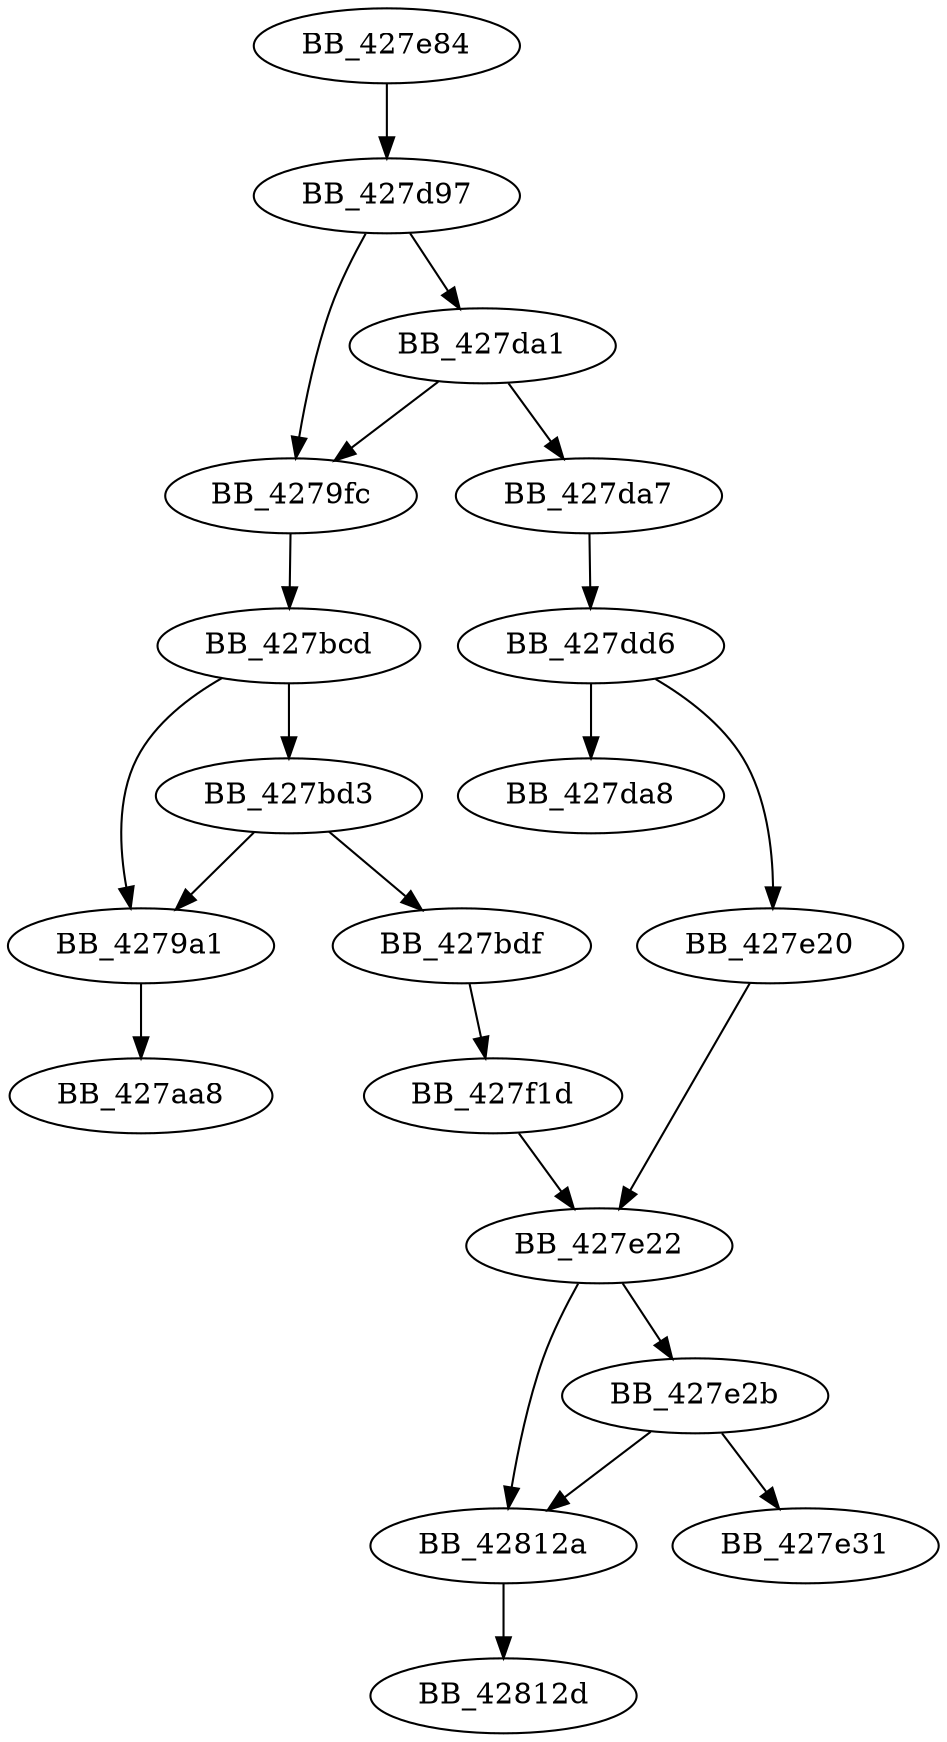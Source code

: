 DiGraph sub_427E84{
BB_4279a1->BB_427aa8
BB_4279fc->BB_427bcd
BB_427bcd->BB_4279a1
BB_427bcd->BB_427bd3
BB_427bd3->BB_4279a1
BB_427bd3->BB_427bdf
BB_427bdf->BB_427f1d
BB_427d97->BB_4279fc
BB_427d97->BB_427da1
BB_427da1->BB_4279fc
BB_427da1->BB_427da7
BB_427da7->BB_427dd6
BB_427dd6->BB_427da8
BB_427dd6->BB_427e20
BB_427e20->BB_427e22
BB_427e22->BB_427e2b
BB_427e22->BB_42812a
BB_427e2b->BB_427e31
BB_427e2b->BB_42812a
BB_427e84->BB_427d97
BB_427f1d->BB_427e22
BB_42812a->BB_42812d
}

